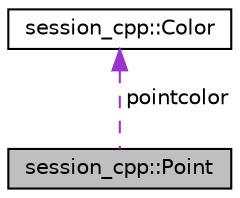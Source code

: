 digraph "session_cpp::Point"
{
 // LATEX_PDF_SIZE
  edge [fontname="Helvetica",fontsize="10",labelfontname="Helvetica",labelfontsize="10"];
  node [fontname="Helvetica",fontsize="10",shape=record];
  Node1 [label="session_cpp::Point",height=0.2,width=0.4,color="black", fillcolor="grey75", style="filled", fontcolor="black",tooltip="A point defined by XYZ coordinates with display properties."];
  Node2 -> Node1 [dir="back",color="darkorchid3",fontsize="10",style="dashed",label=" pointcolor" ,fontname="Helvetica"];
  Node2 [label="session_cpp::Color",height=0.2,width=0.4,color="black", fillcolor="white", style="filled",URL="$classsession__cpp_1_1Color.html",tooltip="A color is defined by RGBA coordinates from 0 to 255."];
}
